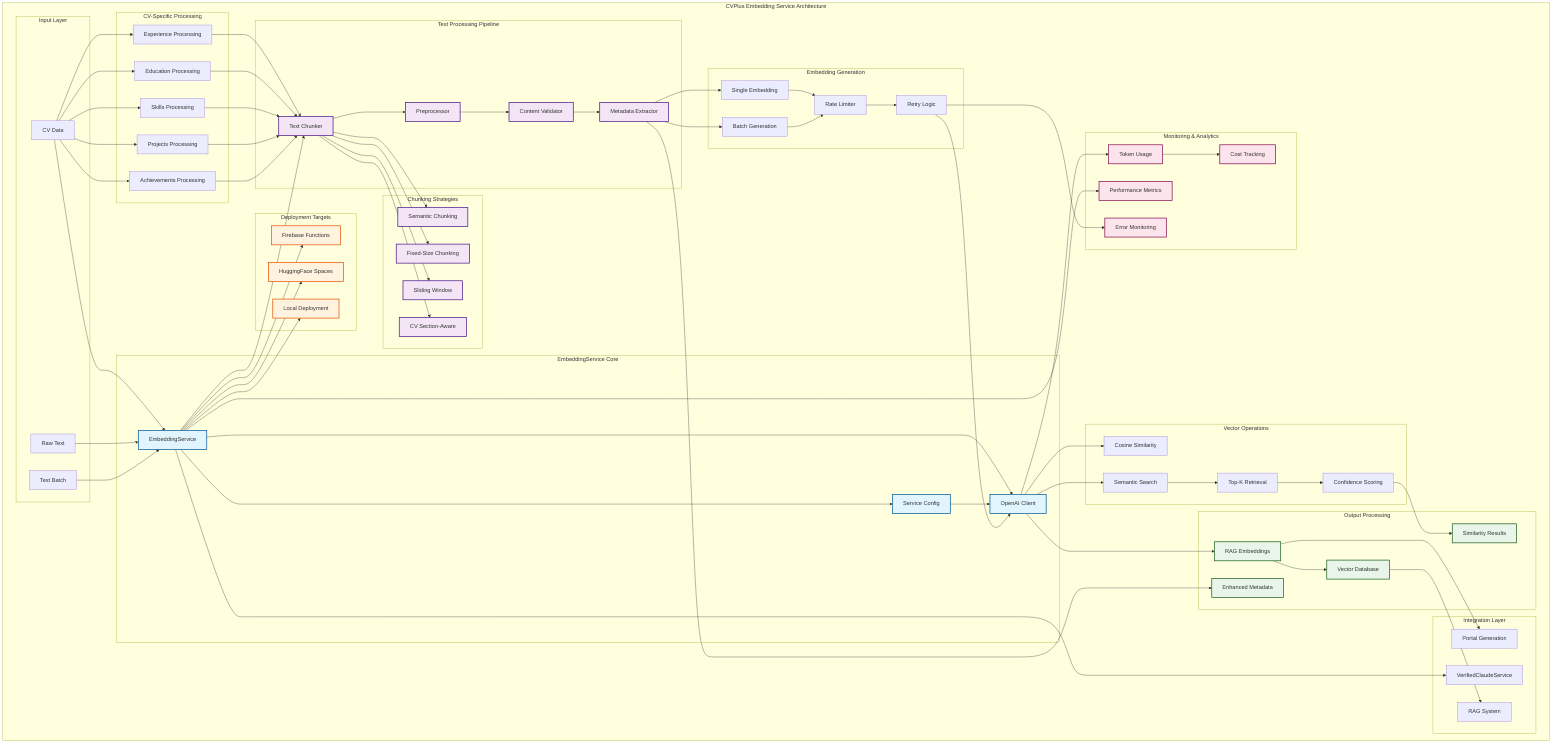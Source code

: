 graph TB
    subgraph "CVPlus Embedding Service Architecture"
        
        subgraph "Input Layer"
            CV[CV Data]
            TEXT[Raw Text]
            BATCH[Text Batch]
        end
        
        subgraph "EmbeddingService Core"
            ES[EmbeddingService]
            CONFIG[Service Config]
            OPENAI[OpenAI Client]
        end
        
        subgraph "Text Processing Pipeline"
            CHUNK[Text Chunker]
            PREPROC[Preprocessor]
            VALID[Content Validator]
            META[Metadata Extractor]
        end
        
        subgraph "Chunking Strategies"
            SEMANTIC[Semantic Chunking]
            FIXED[Fixed-Size Chunking]
            SLIDING[Sliding Window]
            CV_AWARE[CV Section-Aware]
        end
        
        subgraph "Embedding Generation"
            SINGLE[Single Embedding]
            BATCH_GEN[Batch Generation]
            RATE_LIMIT[Rate Limiter]
            RETRY[Retry Logic]
        end
        
        subgraph "Vector Operations"
            COSINE[Cosine Similarity]
            SEARCH[Semantic Search]
            TOPK[Top-K Retrieval]
            SCORE[Confidence Scoring]
        end
        
        subgraph "CV-Specific Processing"
            EXP_PROC[Experience Processing]
            EDU_PROC[Education Processing]
            SKILL_PROC[Skills Processing]
            PROJ_PROC[Projects Processing]
            ACHIEVE_PROC[Achievements Processing]
        end
        
        subgraph "Output Processing"
            EMBED_OUT[RAG Embeddings]
            METADATA_OUT[Enhanced Metadata]
            VECTOR_DB[Vector Database]
            SIMILARITY[Similarity Results]
        end
        
        subgraph "Deployment Targets"
            FIREBASE[Firebase Functions]
            HUGGINGFACE[HuggingFace Spaces]
            LOCAL[Local Deployment]
        end
        
        subgraph "Integration Layer"
            PORTAL[Portal Generation]
            VERIFIED[VerifiedClaudeService]
            RAG_SYS[RAG System]
        end
        
        subgraph "Monitoring & Analytics"
            TOKENS[Token Usage]
            COST[Cost Tracking]
            PERF[Performance Metrics]
            ERRORS[Error Monitoring]
        end
    end
    
    %% Input Flow
    CV --> ES
    TEXT --> ES
    BATCH --> ES
    
    %% Service Configuration
    ES --> CONFIG
    ES --> OPENAI
    CONFIG --> OPENAI
    
    %% Text Processing Flow
    ES --> CHUNK
    CHUNK --> SEMANTIC
    CHUNK --> FIXED
    CHUNK --> SLIDING
    CHUNK --> CV_AWARE
    
    CHUNK --> PREPROC
    PREPROC --> VALID
    VALID --> META
    
    %% CV-Specific Processing
    CV --> EXP_PROC
    CV --> EDU_PROC
    CV --> SKILL_PROC
    CV --> PROJ_PROC
    CV --> ACHIEVE_PROC
    
    EXP_PROC --> CHUNK
    EDU_PROC --> CHUNK
    SKILL_PROC --> CHUNK
    PROJ_PROC --> CHUNK
    ACHIEVE_PROC --> CHUNK
    
    %% Embedding Generation Flow
    META --> SINGLE
    META --> BATCH_GEN
    
    SINGLE --> RATE_LIMIT
    BATCH_GEN --> RATE_LIMIT
    RATE_LIMIT --> RETRY
    RETRY --> OPENAI
    
    %% Vector Operations
    OPENAI --> COSINE
    OPENAI --> SEARCH
    SEARCH --> TOPK
    TOPK --> SCORE
    
    %% Output Generation
    OPENAI --> EMBED_OUT
    META --> METADATA_OUT
    EMBED_OUT --> VECTOR_DB
    SCORE --> SIMILARITY
    
    %% Deployment Flow
    ES --> FIREBASE
    ES --> HUGGINGFACE
    ES --> LOCAL
    
    %% Integration
    EMBED_OUT --> PORTAL
    ES --> VERIFIED
    VECTOR_DB --> RAG_SYS
    
    %% Monitoring
    OPENAI --> TOKENS
    TOKENS --> COST
    ES --> PERF
    RETRY --> ERRORS
    
    %% Styling
    classDef serviceClass fill:#e1f5fe,stroke:#01579b,stroke-width:2px
    classDef processingClass fill:#f3e5f5,stroke:#4a148c,stroke-width:2px
    classDef outputClass fill:#e8f5e8,stroke:#1b5e20,stroke-width:2px
    classDef deploymentClass fill:#fff3e0,stroke:#e65100,stroke-width:2px
    classDef monitoringClass fill:#fce4ec,stroke:#880e4f,stroke-width:2px
    
    class ES,CONFIG,OPENAI serviceClass
    class CHUNK,PREPROC,VALID,META,SEMANTIC,FIXED,SLIDING,CV_AWARE processingClass
    class EMBED_OUT,METADATA_OUT,VECTOR_DB,SIMILARITY outputClass
    class FIREBASE,HUGGINGFACE,LOCAL deploymentClass
    class TOKENS,COST,PERF,ERRORS monitoringClass